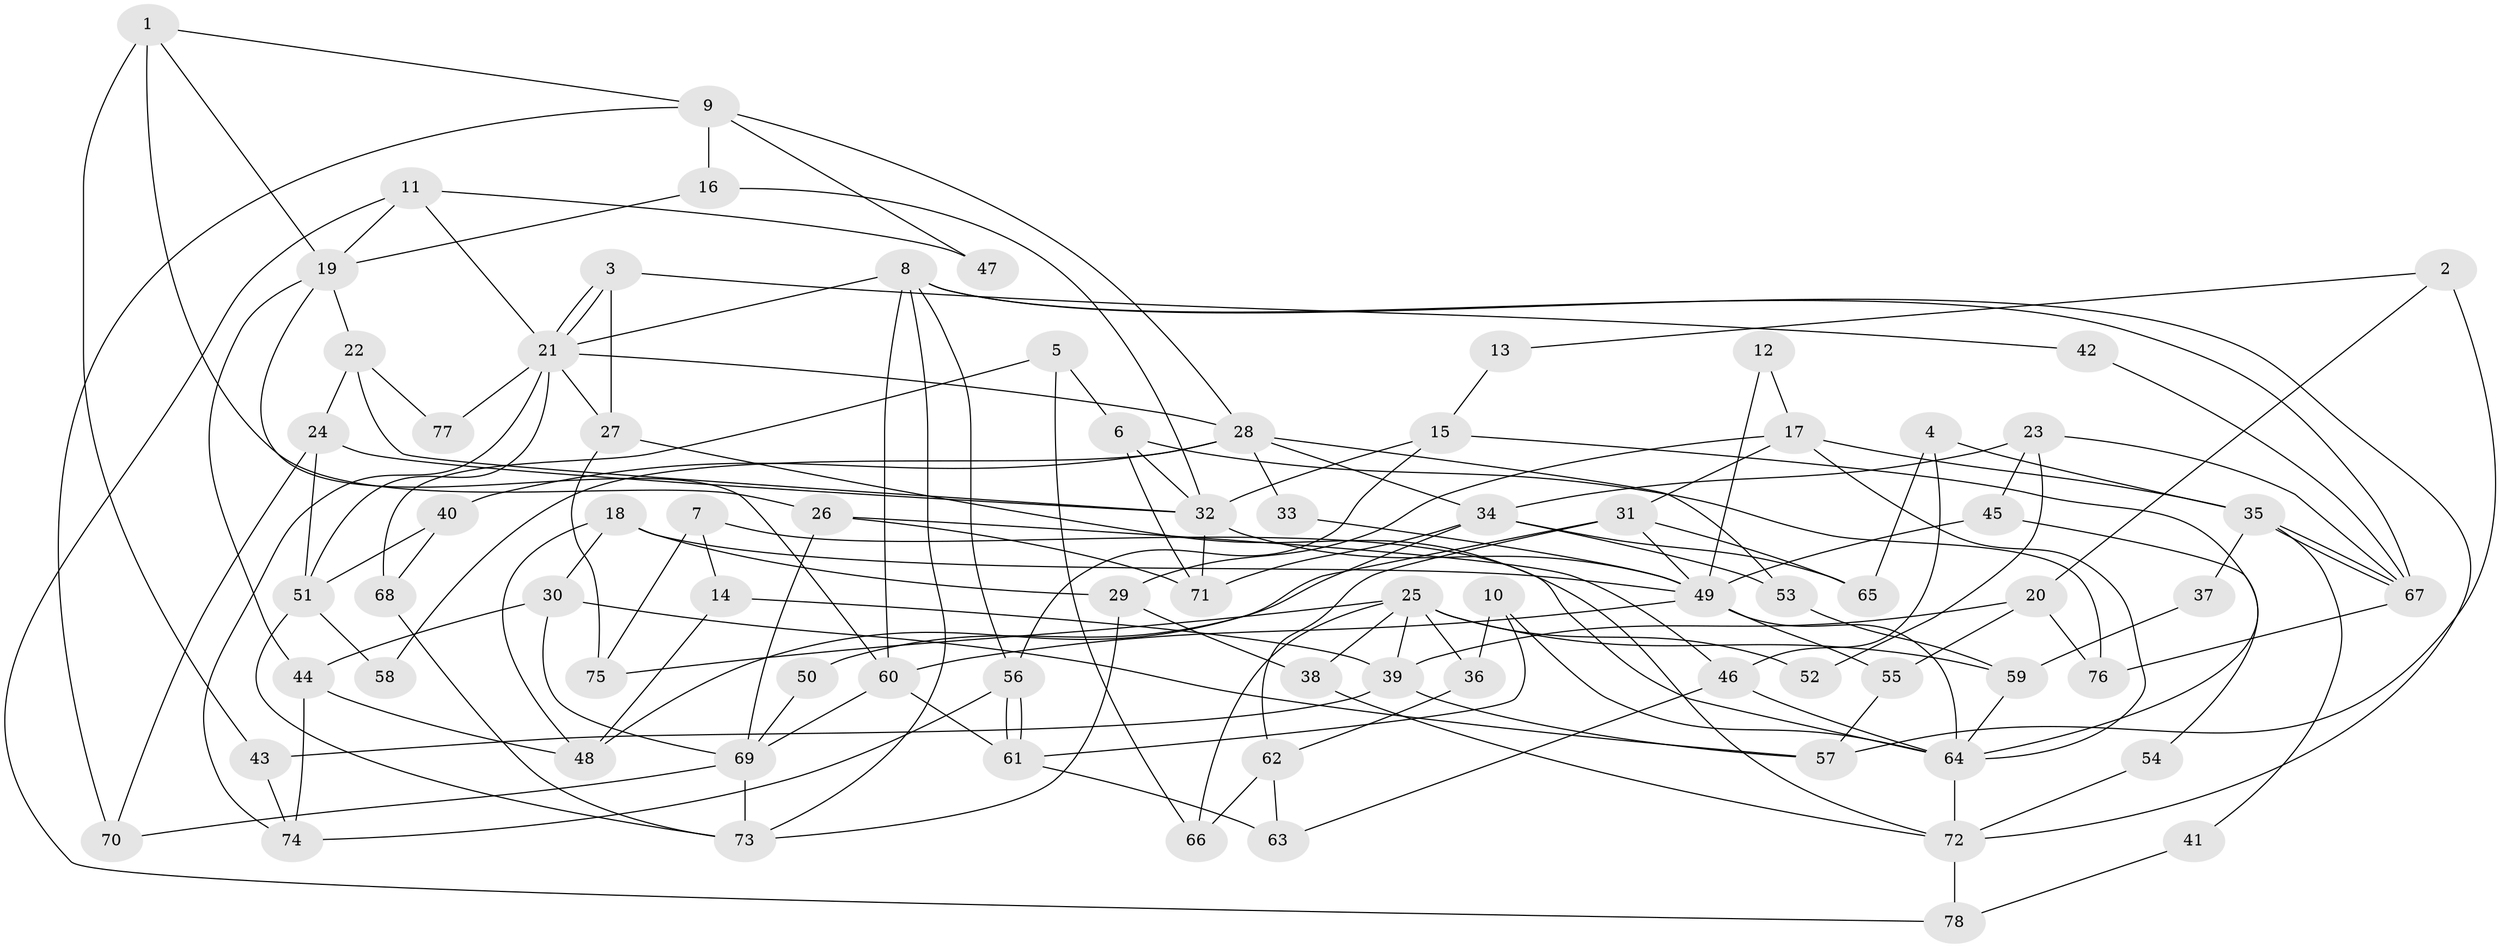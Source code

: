 // Generated by graph-tools (version 1.1) at 2025/50/03/09/25 03:50:04]
// undirected, 78 vertices, 156 edges
graph export_dot {
graph [start="1"]
  node [color=gray90,style=filled];
  1;
  2;
  3;
  4;
  5;
  6;
  7;
  8;
  9;
  10;
  11;
  12;
  13;
  14;
  15;
  16;
  17;
  18;
  19;
  20;
  21;
  22;
  23;
  24;
  25;
  26;
  27;
  28;
  29;
  30;
  31;
  32;
  33;
  34;
  35;
  36;
  37;
  38;
  39;
  40;
  41;
  42;
  43;
  44;
  45;
  46;
  47;
  48;
  49;
  50;
  51;
  52;
  53;
  54;
  55;
  56;
  57;
  58;
  59;
  60;
  61;
  62;
  63;
  64;
  65;
  66;
  67;
  68;
  69;
  70;
  71;
  72;
  73;
  74;
  75;
  76;
  77;
  78;
  1 -- 26;
  1 -- 9;
  1 -- 19;
  1 -- 43;
  2 -- 57;
  2 -- 20;
  2 -- 13;
  3 -- 21;
  3 -- 21;
  3 -- 27;
  3 -- 42;
  4 -- 46;
  4 -- 35;
  4 -- 65;
  5 -- 66;
  5 -- 6;
  5 -- 68;
  6 -- 71;
  6 -- 32;
  6 -- 76;
  7 -- 14;
  7 -- 64;
  7 -- 75;
  8 -- 73;
  8 -- 21;
  8 -- 56;
  8 -- 60;
  8 -- 67;
  8 -- 72;
  9 -- 70;
  9 -- 28;
  9 -- 16;
  9 -- 47;
  10 -- 64;
  10 -- 61;
  10 -- 36;
  11 -- 21;
  11 -- 19;
  11 -- 47;
  11 -- 78;
  12 -- 49;
  12 -- 17;
  13 -- 15;
  14 -- 48;
  14 -- 39;
  15 -- 64;
  15 -- 56;
  15 -- 32;
  16 -- 32;
  16 -- 19;
  17 -- 31;
  17 -- 64;
  17 -- 29;
  17 -- 35;
  18 -- 29;
  18 -- 49;
  18 -- 30;
  18 -- 48;
  19 -- 22;
  19 -- 44;
  19 -- 60;
  20 -- 76;
  20 -- 39;
  20 -- 55;
  21 -- 27;
  21 -- 28;
  21 -- 51;
  21 -- 74;
  21 -- 77;
  22 -- 32;
  22 -- 24;
  22 -- 77;
  23 -- 67;
  23 -- 34;
  23 -- 45;
  23 -- 52;
  24 -- 32;
  24 -- 51;
  24 -- 70;
  25 -- 39;
  25 -- 38;
  25 -- 36;
  25 -- 52;
  25 -- 59;
  25 -- 66;
  25 -- 75;
  26 -- 69;
  26 -- 71;
  26 -- 46;
  27 -- 75;
  27 -- 72;
  28 -- 40;
  28 -- 33;
  28 -- 34;
  28 -- 53;
  28 -- 58;
  29 -- 73;
  29 -- 38;
  30 -- 44;
  30 -- 57;
  30 -- 69;
  31 -- 49;
  31 -- 48;
  31 -- 62;
  31 -- 65;
  32 -- 49;
  32 -- 71;
  33 -- 49;
  34 -- 65;
  34 -- 50;
  34 -- 53;
  34 -- 71;
  35 -- 67;
  35 -- 67;
  35 -- 37;
  35 -- 41;
  36 -- 62;
  37 -- 59;
  38 -- 72;
  39 -- 57;
  39 -- 43;
  40 -- 68;
  40 -- 51;
  41 -- 78;
  42 -- 67;
  43 -- 74;
  44 -- 74;
  44 -- 48;
  45 -- 49;
  45 -- 54;
  46 -- 63;
  46 -- 64;
  49 -- 60;
  49 -- 64;
  49 -- 55;
  50 -- 69;
  51 -- 58;
  51 -- 73;
  53 -- 59;
  54 -- 72;
  55 -- 57;
  56 -- 61;
  56 -- 61;
  56 -- 74;
  59 -- 64;
  60 -- 61;
  60 -- 69;
  61 -- 63;
  62 -- 63;
  62 -- 66;
  64 -- 72;
  67 -- 76;
  68 -- 73;
  69 -- 70;
  69 -- 73;
  72 -- 78;
}
